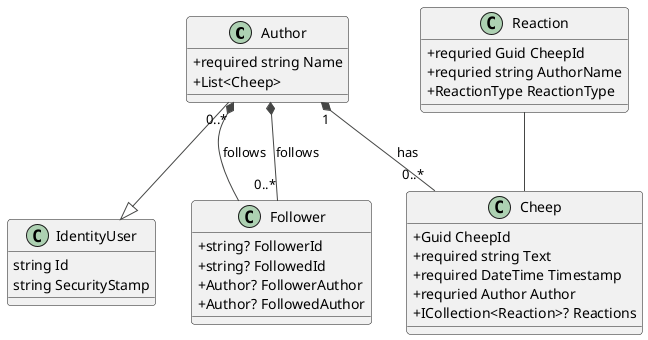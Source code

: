 @startuml
!theme vibrant
skinparam classAttributeIconSize 0

' Define the classes
class Author {
  + required string Name
  + List<Cheep>
}

class Cheep {
  + Guid CheepId
  + required string Text
  + required DateTime Timestamp
  + requried Author Author
  + ICollection<Reaction>? Reactions
}

class Reaction{
  + requried Guid CheepId
  + requried string AuthorName
  + ReactionType ReactionType
}

class IdentityUser {
  string Id
  string SecurityStamp
}

class Follower{
  + string? FollowerId
  + string? FollowedId
  + Author? FollowerAuthor
  + Author? FollowedAuthor
}

' Define relationships
Author "1" *-- "0..*" Cheep : has
Author --|> IdentityUser
Author "0..*" *-- Follower: follows
Follower "0..*" --* Author: follows
Reaction -- Cheep
@enduml
